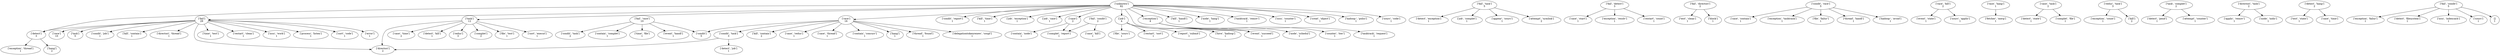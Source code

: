 strict digraph  {
	"['unknown']
82" -> "['fail']
29";
	"['unknown']
82" -> "['race']
16";
	"['unknown']
82" -> "['task']
12";
	"['unknown']
82" -> "['condit', 'report']
1";
	"['unknown']
82" -> "['kill', 'time']
1";
	"['unknown']
82" -> "['job', 'exception']
1";
	"['unknown']
82" -> "['detect']
3";
	"['unknown']
82" -> "['job', 'case']
1";
	"['unknown']
82" -> "['case']
2";
	"['unknown']
82" -> "['job']
4";
	"['unknown']
82" -> "['exception']
4";
	"['unknown']
82" -> "['kill', 'handl']
1";
	"['unknown']
82" -> "['node', 'hang']
1";
	"['unknown']
82" -> "['tasktrack', 'remov']
1";
	"['unknown']
82" -> "['issu', 'counter']
1";
	"['unknown']
82" -> "['event', 'succeed']
1";
	"['unknown']
82" -> "['creat', 'object']
1";
	"['unknown']
82" -> "['hadoop-', 'polici']
1";
	"['unknown']
82" -> "['sourc', 'code']
1";
	"['fail']
29" -> "['detect']
3";
	"['fail']
29" -> "['race']
10";
	"['fail']
29" -> "['task']
5";
	"['fail']
29" -> "['condit', 'job']
1";
	"['fail']
29" -> "['kill', 'contain']
1";
	"['fail']
29" -> "['directori', 'thread']
1";
	"['fail']
29" -> "['directori']
2";
	"['fail']
29" -> "['time', 'test']
1";
	"['fail']
29" -> "['restart', 'clean']
1";
	"['fail']
29" -> "['issu', 'work']
1";
	"['fail']
29" -> "['process', 'listen']
1";
	"['fail']
29" -> "['sort', 'code']
1";
	"['fail']
29" -> "['error']
1";
	"['race']
16" -> "['condit', 'task']
3";
	"['race']
16" -> "['condit']
5";
	"['race']
16" -> "['kill', 'contain']
2";
	"['race']
16" -> "['case', 'reduc']
1";
	"['race']
16" -> "['case', 'thread']
1";
	"['race']
16" -> "['contain', 'concurr']
1";
	"['race']
16" -> "['hang']
1";
	"['race']
16" -> "['thread', 'found']
1";
	"['race']
16" -> "['delegationtokenrenew', 'coupl']
1";
	"['task']
12" -> "['directori']
2";
	"['task']
12" -> "['case', 'time']
2";
	"['task']
12" -> "['detect', 'kill']
1";
	"['task']
12" -> "['reduc']
3";
	"['task']
12" -> "['complet']
2";
	"['task']
12" -> "['file', 'test']
1";
	"['task']
12" -> "['sort', 'execut']
1";
	"['detect']
3" -> "['exception', 'thread']
1";
	"['detect']
3" -> "['hang']
2";
	"['case']
2" -> "['contain', 'node']
1";
	"['case']
2" -> "['complet', 'report']
1";
	"['job']
4" -> "['file', 'sourc']
1";
	"['job']
4" -> "['restart', 'sort']
1";
	"['job']
4" -> "['report', 'submit']
1";
	"['job']
4" -> "['hive', 'hadoop']
1";
	"['exception']
4" -> "['event', 'succeed']
1";
	"['exception']
4" -> "['node', 'schedul']
1";
	"['exception']
4" -> "['counter', 'iter']
1";
	"['exception']
4" -> "['tasktrack', 'request']
1";
	"['condit', 'task']
3" -> "['directori']
2";
	"['condit', 'task']
3" -> "['detect', 'job']
1";
	"['fail', 'race']
10" -> "['condit']
5";
	"['fail', 'race']
10" -> "['condit', 'task']
2";
	"['fail', 'race']
10" -> "['contain', 'complet']
1";
	"['fail', 'race']
10" -> "['time', 'file']
1";
	"['fail', 'race']
10" -> "['event', 'handl']
1";
	"['fail', 'task']
5" -> "['detect', 'exception']
1";
	"['fail', 'task']
5" -> "['job', 'complet']
1";
	"['fail', 'task']
5" -> "['appear', 'sourc']
1";
	"['fail', 'task']
5" -> "['attempt', 'symlink']
2";
	"['fail', 'detect']
3" -> "['case', 'start']
1";
	"['fail', 'detect']
3" -> "['exception', 'resolv']
1";
	"['fail', 'detect']
3" -> "['restart', 'count']
1";
	"['fail', 'directori']
2" -> "['test', 'clean']
1";
	"['fail', 'directori']
2" -> "['block']
1";
	"['condit', 'race']
5" -> "['case', 'contain']
1";
	"['condit', 'race']
5" -> "['exception', 'tasktrack']
1";
	"['condit', 'race']
5" -> "['file', 'failur']
1";
	"['condit', 'race']
5" -> "['thread', 'handl']
1";
	"['condit', 'race']
5" -> "['hadoop-', 'avoid']
1";
	"['race', 'kill']
2" -> "['event', 'state']
1";
	"['race', 'kill']
2" -> "['sourc', 'applic']
1";
	"['race', 'hang']
1" -> "['fetcher', 'merg']
1";
	"['case', 'task']
2" -> "['detect', 'state']
1";
	"['case', 'task']
2" -> "['complet', 'file']
1";
	"['reduc', 'task']
3" -> "['exception', 'count']
1";
	"['reduc', 'task']
3" -> "['kill']
2";
	"['task', 'complet']
2" -> "['detect', 'pend']
1";
	"['task', 'complet']
2" -> "['attempt', 'counter']
1";
	"['directori', 'task']
2" -> "['applic', 'remov']
1";
	"['directori', 'task']
2" -> "['node', 'indic']
1";
	"['detect', 'hang']
2" -> "['test', 'state']
1";
	"['detect', 'hang']
2" -> "['case', 'time']
1";
	"['fail', 'condit']
2" -> "['complet', 'report']
1";
	"['fail', 'condit']
2" -> "['case', 'kill']
1";
	"['fail', 'condit']
5" -> "['exception', 'failur']
1";
	"['fail', 'condit']
5" -> "['detect', 'filesystem']
1";
	"['fail', 'condit']
5" -> "['issu', 'indexcach']
1";
	"['fail', 'condit']
5" -> "['sourc']
1";
	"['fail', 'condit']
5" -> "[]
1";
}
